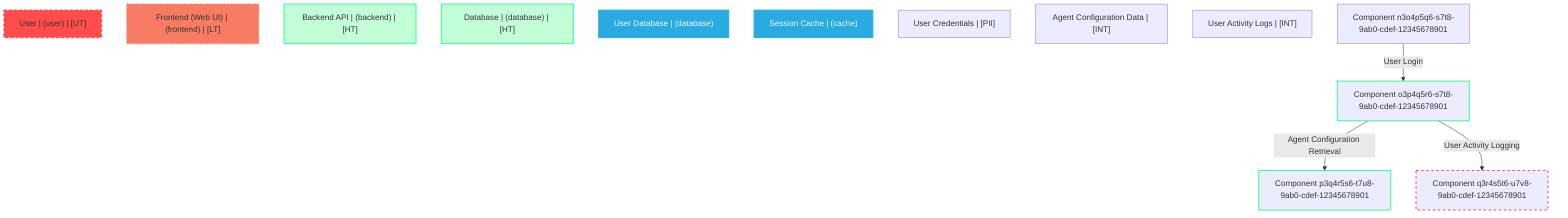 graph TB
  n3o4p5q6-r7s8-9ab0-cdef-12345678901["User | (user) | [UT]"]:::untrusted
  i2j3k4l5-m6n7-89ab-cdef-01234567890["Frontend (Web UI) | (frontend) | [LT]"]:::lowTrust
  j3k4l5m6-n7o8-9ab0-cdef-12345678901["Backend API | (backend) | [HT]"]:::highTrust
  k3l4m5n6-o7p8-9ab0-cdef-12345678901["Database | (database) | [HT]"]:::highTrust
  l3m4n5o6-p7q8-9ab0-cdef-12345678901["User Database | (database)"]:::dataStore
  m3n4o5p6-q7r8-9ab0-cdef-12345678901["Session Cache | (cache)"]:::dataStore
  e1f2a3b4-c5d6-789a-bcde-f0123456789["User Credentials | [PII]"]:::dataAsset,pii
  f2a3b4c5-d6e7-89ab-cdef-0123456789["Agent Configuration Data | [INT]"]:::dataAsset,internal
  g3h4i5j6-k7l8-9a0b-cdef-12345678901["User Activity Logs | [INT]"]:::dataAsset,internal
  p3q4r5s6-t7u8-9ab0-cdef-12345678901["Component p3q4r5s6-t7u8-9ab0-cdef-12345678901"]:::process,untrusted
  o3p4q5r6-s7t8-9ab0-cdef-12345678901["Component o3p4q5r6-s7t8-9ab0-cdef-12345678901"]:::process,untrusted
  q3r4s5t6-u7v8-9ab0-cdef-12345678901["Component q3r4s5t6-u7v8-9ab0-cdef-12345678901"]:::process,untrusted
  n3o4p5q6-s7t8-9ab0-cdef-12345678901["Component n3o4p5q6-s7t8-9ab0-cdef-12345678901"]:::process,untrusted

  n3o4p5q6-s7t8-9ab0-cdef-12345678901 -->|User Login| o3p4q5r6-s7t8-9ab0-cdef-12345678901:::encryptedFlow
  o3p4q5r6-s7t8-9ab0-cdef-12345678901 -->|Agent Configuration Retrieval| p3q4r5s6-t7u8-9ab0-cdef-12345678901:::encryptedFlow
  o3p4q5r6-s7t8-9ab0-cdef-12345678901 -->|User Activity Logging| q3r4s5t6-u7v8-9ab0-cdef-12345678901:::unencryptedFlow

  classDef externalEntity fill:#FF4C4C,stroke:#FF4C4C,stroke-width:2px,color:#F5F7FA
  classDef process fill:#36FF8F,stroke:#36FF8F,stroke-width:2px,color:#0B0D17
  classDef dataStore fill:#29ABE2,stroke:#29ABE2,stroke-width:2px,color:#F5F7FA
  classDef dataAsset fill:#A259FF,stroke:#c3a4ff,stroke-width:2px,color:#F5F7FA
  classDef untrusted fill:#FF4C4C,stroke:#FF4C4C,stroke-width:3px,stroke-dasharray:5 5
  classDef lowTrust fill:#f77c63,stroke:#f77c63,stroke-width:2px,stroke-dasharray:3 3
  classDef mediumTrust fill:#FFD300,stroke:#FFD300,stroke-width:2px
  classDef highTrust fill:#C2FFD8,stroke:#36FF8F,stroke-width:2px
  classDef veryHighTrust fill:#36FF8F,stroke:#36FF8F,stroke-width:3px
  classDef public fill:#C2FFD8,stroke:#36FF8F,stroke-width:1px
  classDef internal fill:#FFF2B3,stroke:#FFD300,stroke-width:1px
  classDef confidential fill:#FFB3B3,stroke:#FF4C4C,stroke-width:2px
  classDef restricted fill:#FF4C4C,stroke:#FF4C4C,stroke-width:3px
  classDef pii fill:#ffa1ad,stroke:#A259FF,stroke-width:2px
  classDef pci fill:#FF4C4C,stroke:#FF4C4C,stroke-width:3px
  classDef phi fill:#ffa1ad,stroke:#A259FF,stroke-width:3px
  classDef encryptedFlow stroke:#36FF8F,stroke-width:2px
  classDef unencryptedFlow stroke:#FF4C4C,stroke-width:2px,stroke-dasharray:5 5
  classDef authenticatedFlow stroke:#29ABE2,stroke-width:2px
  classDef trustBoundary fill:transparent,stroke:#2E3440,stroke-width:3px,stroke-dasharray:10 5